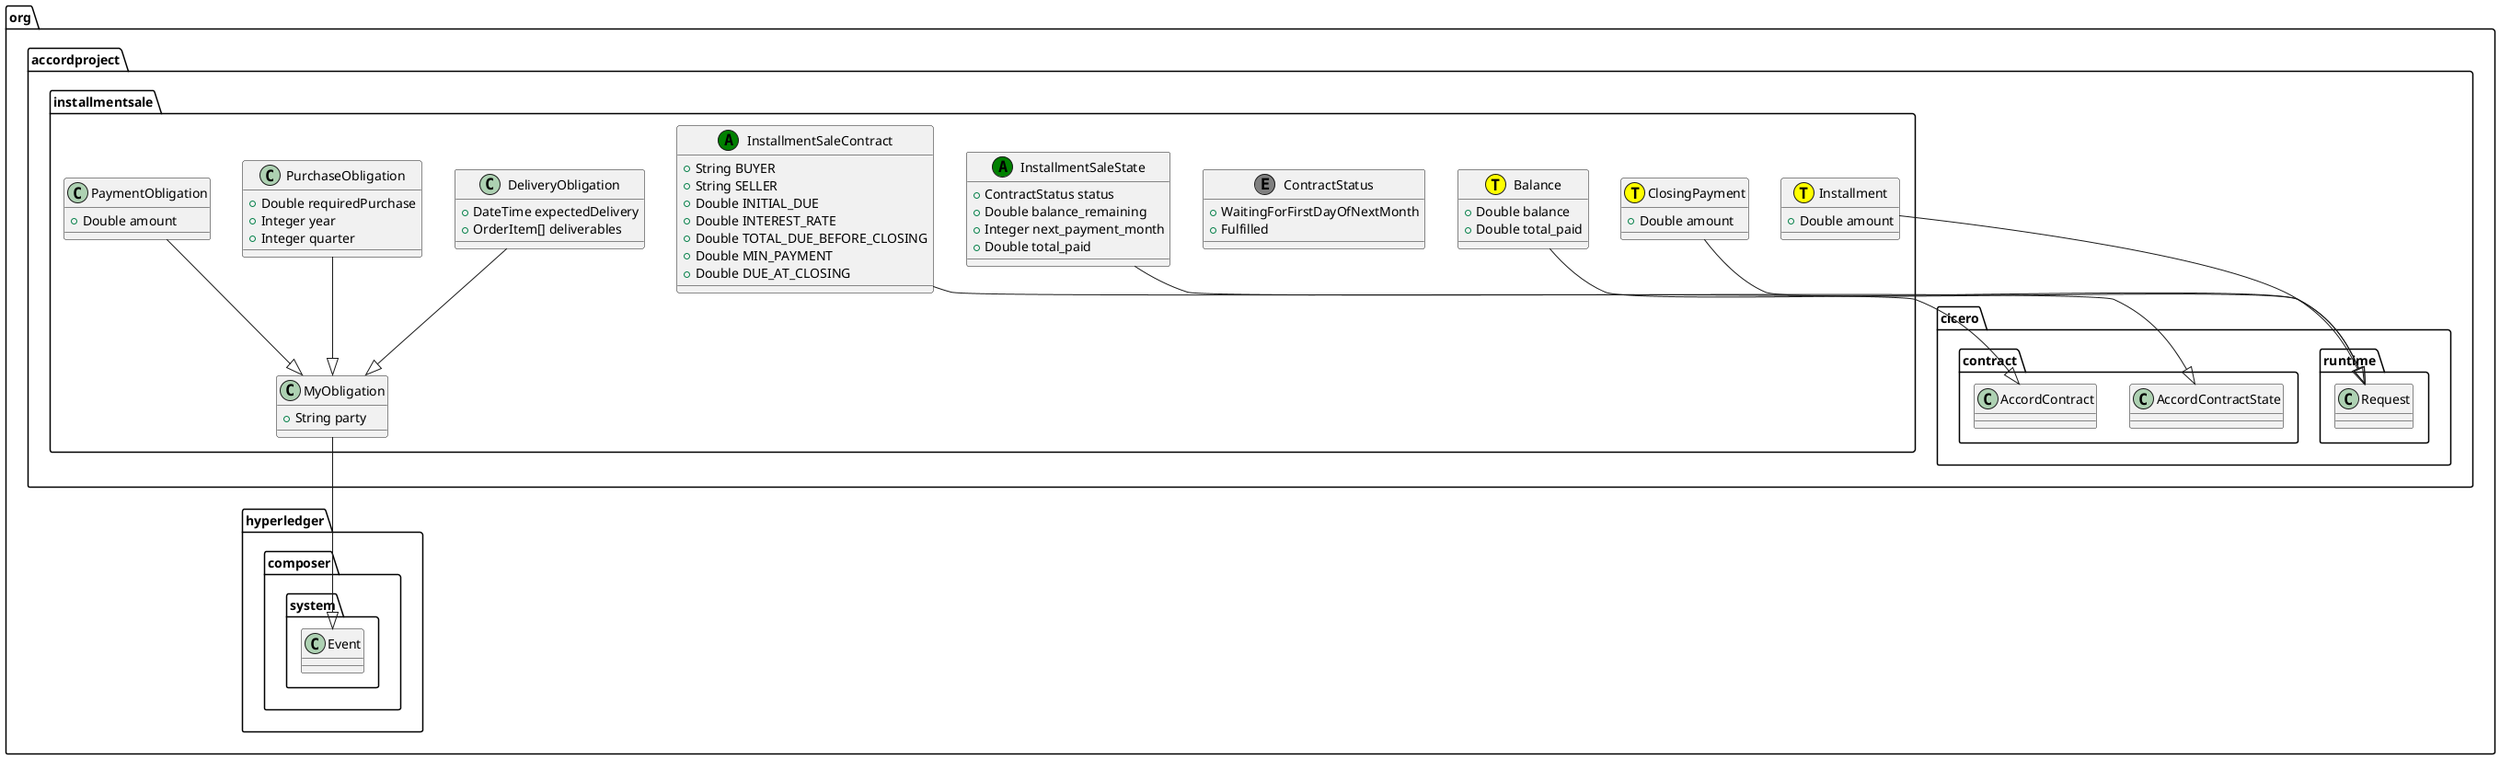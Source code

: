 @startuml
class org.accordproject.installmentsale.Installment << (T,yellow) >> {
   + Double amount
}
org.accordproject.installmentsale.Installment --|> org.accordproject.cicero.runtime.Request
class org.accordproject.installmentsale.ClosingPayment << (T,yellow) >> {
   + Double amount
}
org.accordproject.installmentsale.ClosingPayment --|> org.accordproject.cicero.runtime.Request
class org.accordproject.installmentsale.Balance << (T,yellow) >> {
   + Double balance
   + Double total_paid
}
org.accordproject.installmentsale.Balance --|> org.accordproject.cicero.runtime.Request
class org.accordproject.installmentsale.ContractStatus << (E,grey) >> {
   + WaitingForFirstDayOfNextMonth
   + Fulfilled
}
class org.accordproject.installmentsale.MyObligation {
   + String party
}
org.accordproject.installmentsale.MyObligation --|> org.hyperledger.composer.system.Event
class org.accordproject.installmentsale.DeliveryObligation {
   + DateTime expectedDelivery
   + OrderItem[] deliverables
}
org.accordproject.installmentsale.DeliveryObligation --|> org.accordproject.installmentsale.MyObligation
class org.accordproject.installmentsale.PurchaseObligation {
   + Double requiredPurchase
   + Integer year
   + Integer quarter
}
org.accordproject.installmentsale.PurchaseObligation --|> org.accordproject.installmentsale.MyObligation
class org.accordproject.installmentsale.PaymentObligation {
   + Double amount
}
org.accordproject.installmentsale.PaymentObligation --|> org.accordproject.installmentsale.MyObligation
class org.accordproject.installmentsale.InstallmentSaleState << (A,green) >> {
   + ContractStatus status
   + Double balance_remaining
   + Integer next_payment_month
   + Double total_paid
}
org.accordproject.installmentsale.InstallmentSaleState --|> org.accordproject.cicero.contract.AccordContractState
class org.accordproject.installmentsale.InstallmentSaleContract << (A,green) >> {
   + String BUYER
   + String SELLER
   + Double INITIAL_DUE
   + Double INTEREST_RATE
   + Double TOTAL_DUE_BEFORE_CLOSING
   + Double MIN_PAYMENT
   + Double DUE_AT_CLOSING
}
org.accordproject.installmentsale.InstallmentSaleContract --|> org.accordproject.cicero.contract.AccordContract
@enduml
